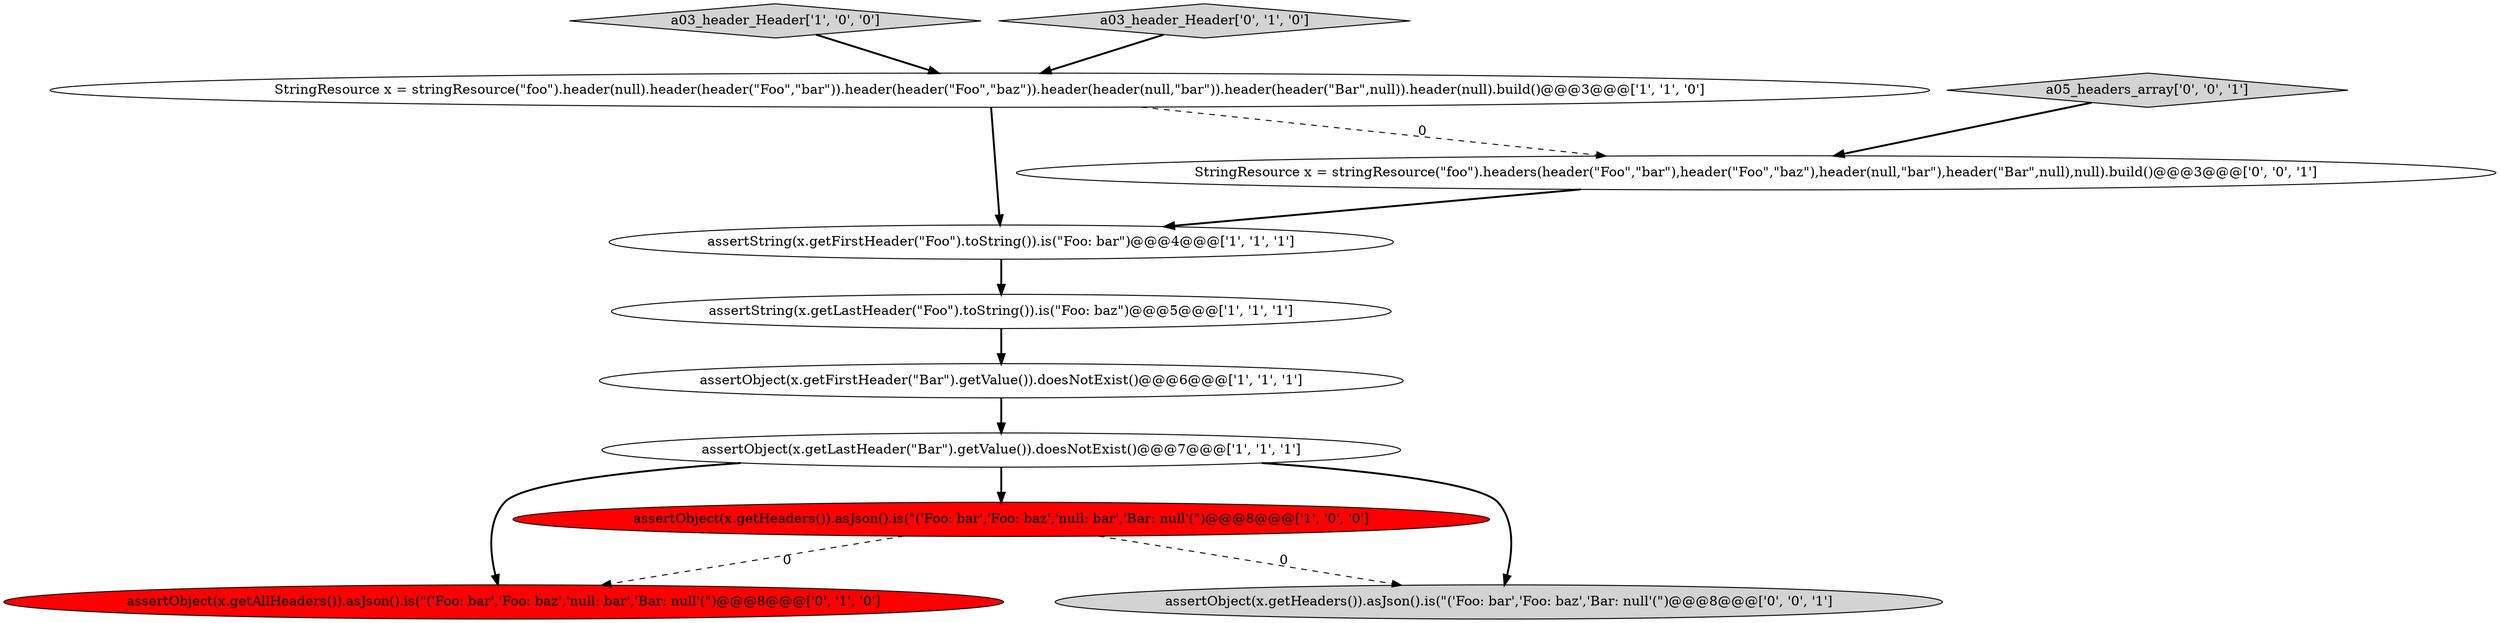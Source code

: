digraph {
4 [style = filled, label = "a03_header_Header['1', '0', '0']", fillcolor = lightgray, shape = diamond image = "AAA0AAABBB1BBB"];
8 [style = filled, label = "assertObject(x.getAllHeaders()).asJson().is(\"('Foo: bar','Foo: baz','null: bar','Bar: null'(\")@@@8@@@['0', '1', '0']", fillcolor = red, shape = ellipse image = "AAA1AAABBB2BBB"];
10 [style = filled, label = "StringResource x = stringResource(\"foo\").headers(header(\"Foo\",\"bar\"),header(\"Foo\",\"baz\"),header(null,\"bar\"),header(\"Bar\",null),null).build()@@@3@@@['0', '0', '1']", fillcolor = white, shape = ellipse image = "AAA0AAABBB3BBB"];
3 [style = filled, label = "assertString(x.getFirstHeader(\"Foo\").toString()).is(\"Foo: bar\")@@@4@@@['1', '1', '1']", fillcolor = white, shape = ellipse image = "AAA0AAABBB1BBB"];
7 [style = filled, label = "a03_header_Header['0', '1', '0']", fillcolor = lightgray, shape = diamond image = "AAA0AAABBB2BBB"];
2 [style = filled, label = "assertObject(x.getFirstHeader(\"Bar\").getValue()).doesNotExist()@@@6@@@['1', '1', '1']", fillcolor = white, shape = ellipse image = "AAA0AAABBB1BBB"];
1 [style = filled, label = "assertObject(x.getHeaders()).asJson().is(\"('Foo: bar','Foo: baz','null: bar','Bar: null'(\")@@@8@@@['1', '0', '0']", fillcolor = red, shape = ellipse image = "AAA1AAABBB1BBB"];
0 [style = filled, label = "assertObject(x.getLastHeader(\"Bar\").getValue()).doesNotExist()@@@7@@@['1', '1', '1']", fillcolor = white, shape = ellipse image = "AAA0AAABBB1BBB"];
6 [style = filled, label = "assertString(x.getLastHeader(\"Foo\").toString()).is(\"Foo: baz\")@@@5@@@['1', '1', '1']", fillcolor = white, shape = ellipse image = "AAA0AAABBB1BBB"];
5 [style = filled, label = "StringResource x = stringResource(\"foo\").header(null).header(header(\"Foo\",\"bar\")).header(header(\"Foo\",\"baz\")).header(header(null,\"bar\")).header(header(\"Bar\",null)).header(null).build()@@@3@@@['1', '1', '0']", fillcolor = white, shape = ellipse image = "AAA0AAABBB1BBB"];
9 [style = filled, label = "assertObject(x.getHeaders()).asJson().is(\"('Foo: bar','Foo: baz','Bar: null'(\")@@@8@@@['0', '0', '1']", fillcolor = lightgray, shape = ellipse image = "AAA0AAABBB3BBB"];
11 [style = filled, label = "a05_headers_array['0', '0', '1']", fillcolor = lightgray, shape = diamond image = "AAA0AAABBB3BBB"];
5->3 [style = bold, label=""];
1->8 [style = dashed, label="0"];
3->6 [style = bold, label=""];
10->3 [style = bold, label=""];
7->5 [style = bold, label=""];
2->0 [style = bold, label=""];
0->9 [style = bold, label=""];
1->9 [style = dashed, label="0"];
5->10 [style = dashed, label="0"];
11->10 [style = bold, label=""];
4->5 [style = bold, label=""];
0->1 [style = bold, label=""];
0->8 [style = bold, label=""];
6->2 [style = bold, label=""];
}
